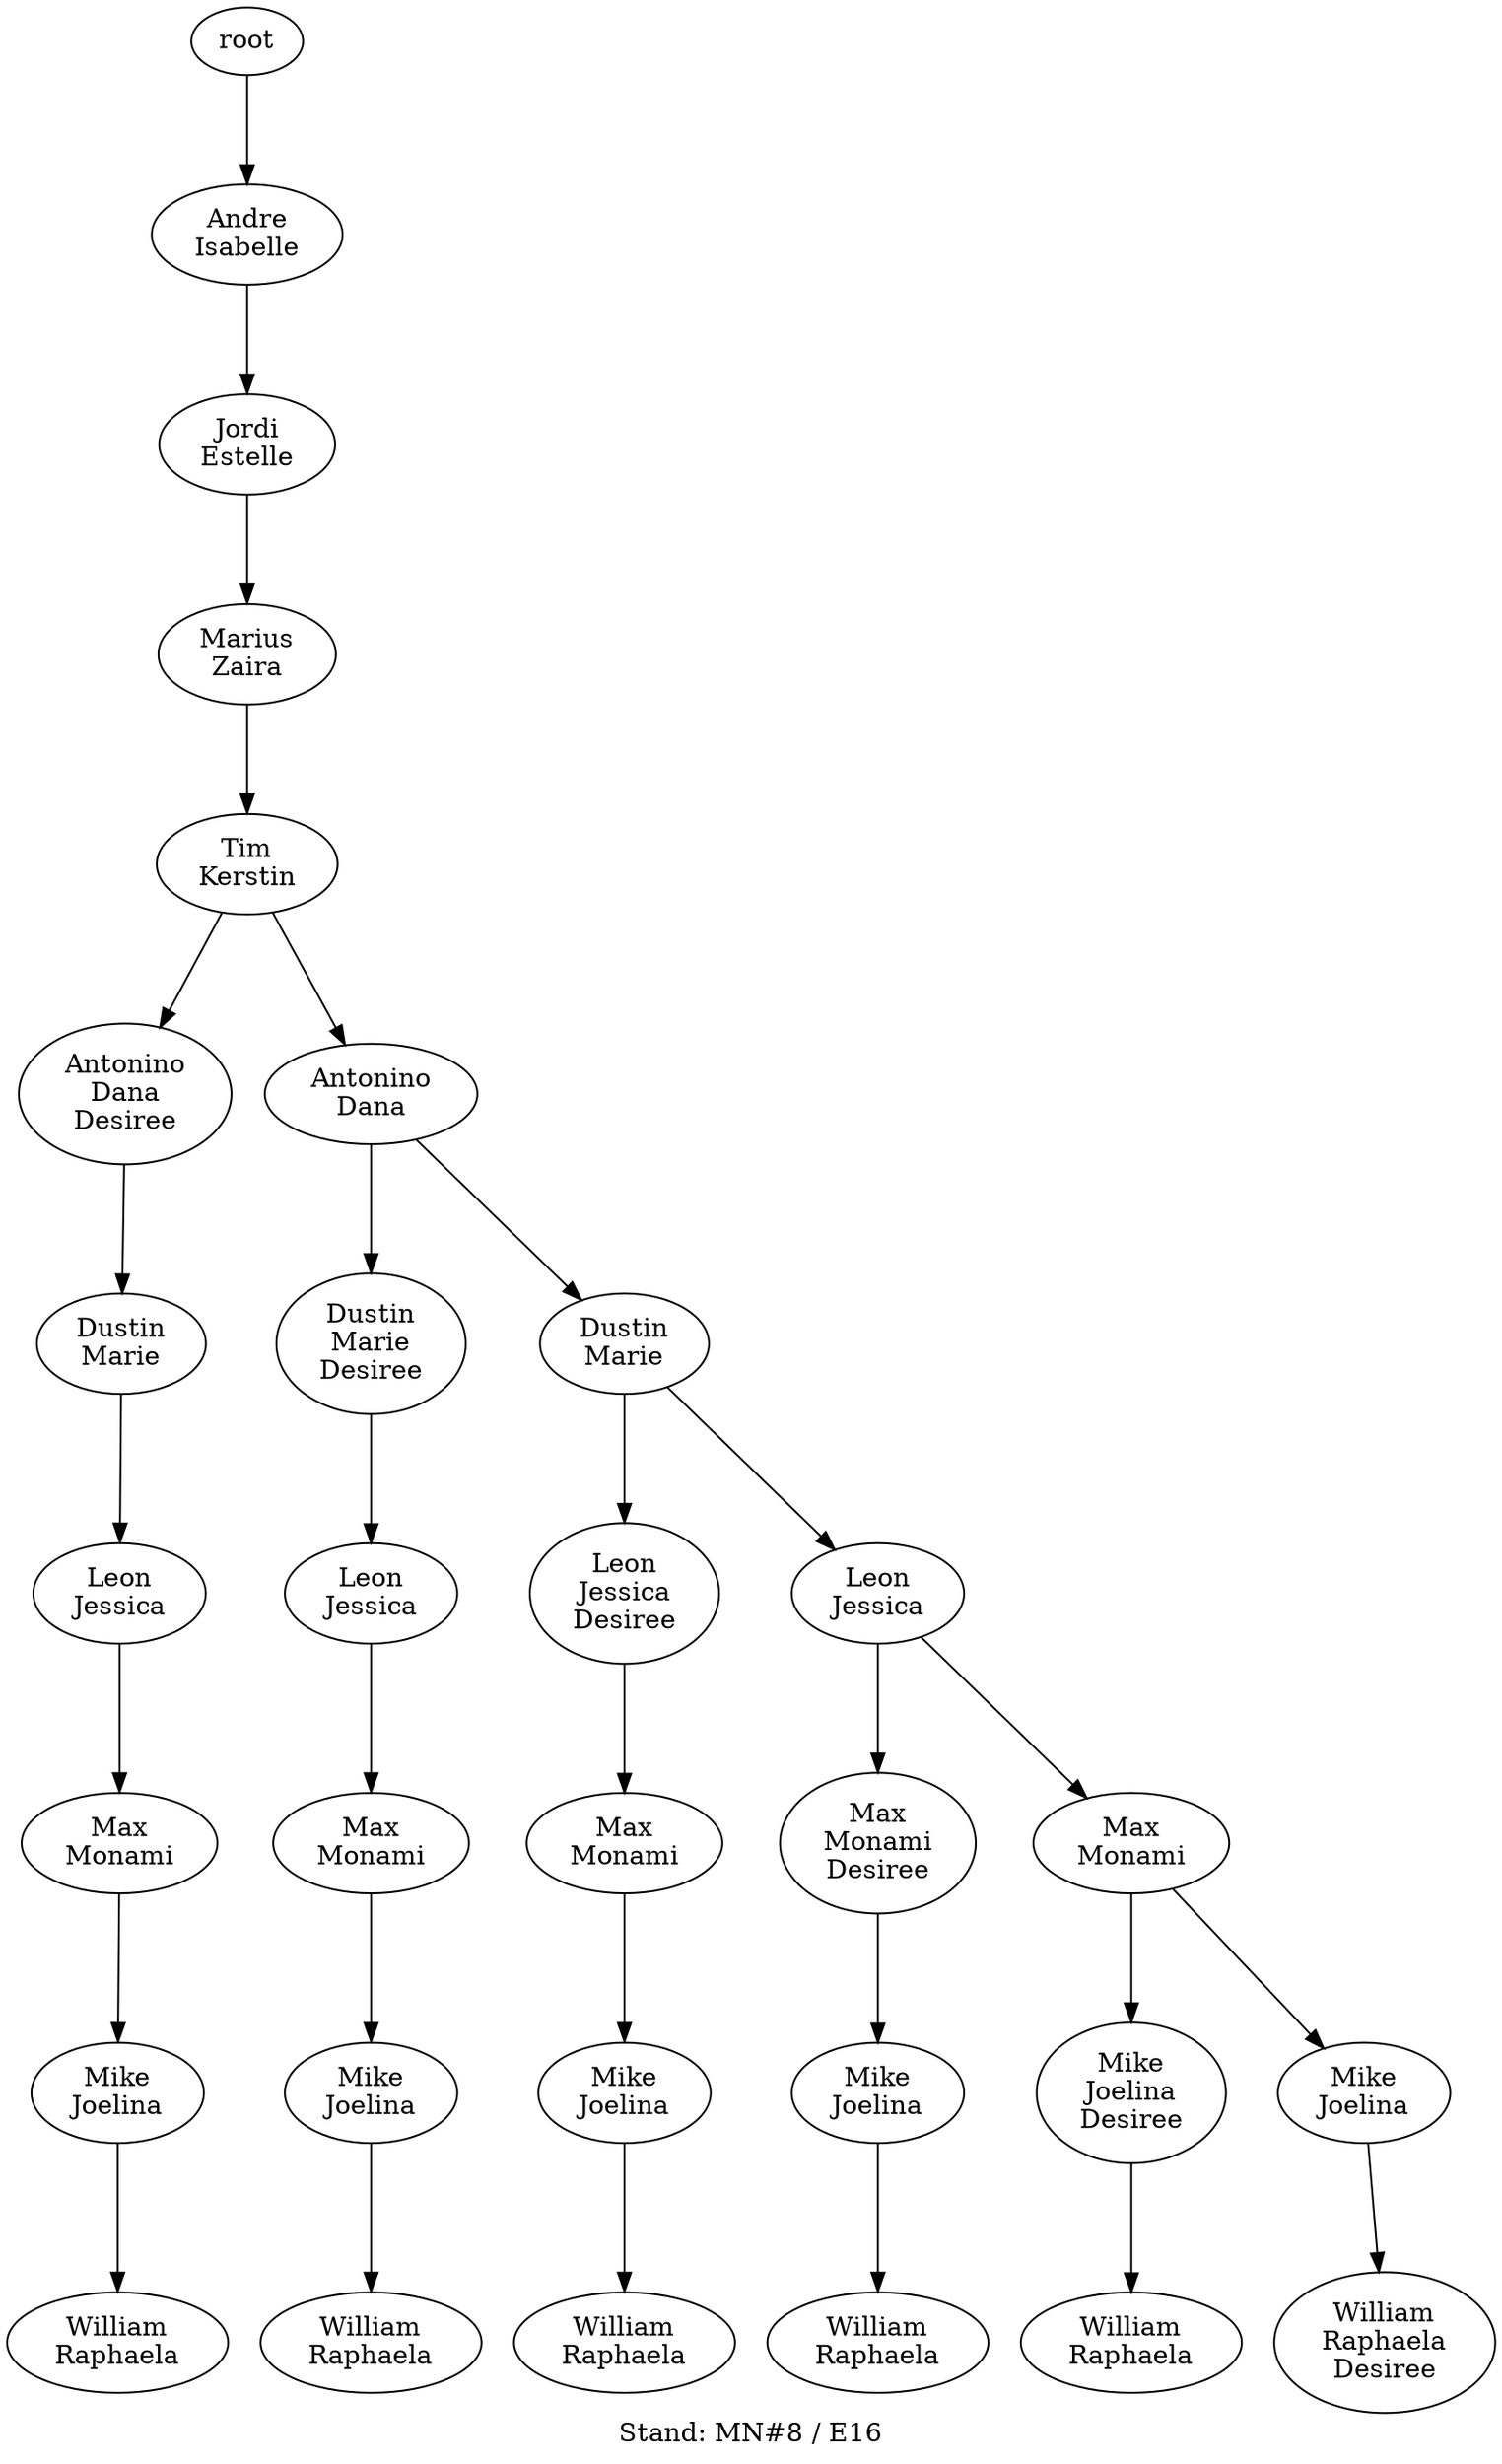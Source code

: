 digraph D { labelloc="b"; label="Stand: MN#8 / E16"; ranksep=0.8;
"root/2"[label="Andre\nIsabelle"]
"root" -> "root/2";
"root/2/1"[label="Jordi\nEstelle"]
"root/2" -> "root/2/1";
"root/2/1/9"[label="Marius\nZaira"]
"root/2/1" -> "root/2/1/9";
"root/2/1/9/5"[label="Tim\nKerstin"]
"root/2/1/9" -> "root/2/1/9/5";
"root/2/1/9/5/0,10"[label="Antonino\nDana\nDesiree"]
"root/2/1/9/5" -> "root/2/1/9/5/0,10";
"root/2/1/9/5/0,10/6"[label="Dustin\nMarie"]
"root/2/1/9/5/0,10" -> "root/2/1/9/5/0,10/6";
"root/2/1/9/5/0,10/6/3"[label="Leon\nJessica"]
"root/2/1/9/5/0,10/6" -> "root/2/1/9/5/0,10/6/3";
"root/2/1/9/5/0,10/6/3/7"[label="Max\nMonami"]
"root/2/1/9/5/0,10/6/3" -> "root/2/1/9/5/0,10/6/3/7";
"root/2/1/9/5/0,10/6/3/7/4"[label="Mike\nJoelina"]
"root/2/1/9/5/0,10/6/3/7" -> "root/2/1/9/5/0,10/6/3/7/4";
"root/2/1/9/5/0,10/6/3/7/4/8"[label="William\nRaphaela"]
"root/2/1/9/5/0,10/6/3/7/4" -> "root/2/1/9/5/0,10/6/3/7/4/8";
"root/2/1/9/5/0"[label="Antonino\nDana"]
"root/2/1/9/5" -> "root/2/1/9/5/0";
"root/2/1/9/5/0/6,10"[label="Dustin\nMarie\nDesiree"]
"root/2/1/9/5/0" -> "root/2/1/9/5/0/6,10";
"root/2/1/9/5/0/6,10/3"[label="Leon\nJessica"]
"root/2/1/9/5/0/6,10" -> "root/2/1/9/5/0/6,10/3";
"root/2/1/9/5/0/6,10/3/7"[label="Max\nMonami"]
"root/2/1/9/5/0/6,10/3" -> "root/2/1/9/5/0/6,10/3/7";
"root/2/1/9/5/0/6,10/3/7/4"[label="Mike\nJoelina"]
"root/2/1/9/5/0/6,10/3/7" -> "root/2/1/9/5/0/6,10/3/7/4";
"root/2/1/9/5/0/6,10/3/7/4/8"[label="William\nRaphaela"]
"root/2/1/9/5/0/6,10/3/7/4" -> "root/2/1/9/5/0/6,10/3/7/4/8";
"root/2/1/9/5/0/6"[label="Dustin\nMarie"]
"root/2/1/9/5/0" -> "root/2/1/9/5/0/6";
"root/2/1/9/5/0/6/3,10"[label="Leon\nJessica\nDesiree"]
"root/2/1/9/5/0/6" -> "root/2/1/9/5/0/6/3,10";
"root/2/1/9/5/0/6/3,10/7"[label="Max\nMonami"]
"root/2/1/9/5/0/6/3,10" -> "root/2/1/9/5/0/6/3,10/7";
"root/2/1/9/5/0/6/3,10/7/4"[label="Mike\nJoelina"]
"root/2/1/9/5/0/6/3,10/7" -> "root/2/1/9/5/0/6/3,10/7/4";
"root/2/1/9/5/0/6/3,10/7/4/8"[label="William\nRaphaela"]
"root/2/1/9/5/0/6/3,10/7/4" -> "root/2/1/9/5/0/6/3,10/7/4/8";
"root/2/1/9/5/0/6/3"[label="Leon\nJessica"]
"root/2/1/9/5/0/6" -> "root/2/1/9/5/0/6/3";
"root/2/1/9/5/0/6/3/7,10"[label="Max\nMonami\nDesiree"]
"root/2/1/9/5/0/6/3" -> "root/2/1/9/5/0/6/3/7,10";
"root/2/1/9/5/0/6/3/7,10/4"[label="Mike\nJoelina"]
"root/2/1/9/5/0/6/3/7,10" -> "root/2/1/9/5/0/6/3/7,10/4";
"root/2/1/9/5/0/6/3/7,10/4/8"[label="William\nRaphaela"]
"root/2/1/9/5/0/6/3/7,10/4" -> "root/2/1/9/5/0/6/3/7,10/4/8";
"root/2/1/9/5/0/6/3/7"[label="Max\nMonami"]
"root/2/1/9/5/0/6/3" -> "root/2/1/9/5/0/6/3/7";
"root/2/1/9/5/0/6/3/7/4,10"[label="Mike\nJoelina\nDesiree"]
"root/2/1/9/5/0/6/3/7" -> "root/2/1/9/5/0/6/3/7/4,10";
"root/2/1/9/5/0/6/3/7/4,10/8"[label="William\nRaphaela"]
"root/2/1/9/5/0/6/3/7/4,10" -> "root/2/1/9/5/0/6/3/7/4,10/8";
"root/2/1/9/5/0/6/3/7/4"[label="Mike\nJoelina"]
"root/2/1/9/5/0/6/3/7" -> "root/2/1/9/5/0/6/3/7/4";
"root/2/1/9/5/0/6/3/7/4/8,10"[label="William\nRaphaela\nDesiree"]
"root/2/1/9/5/0/6/3/7/4" -> "root/2/1/9/5/0/6/3/7/4/8,10";
}
